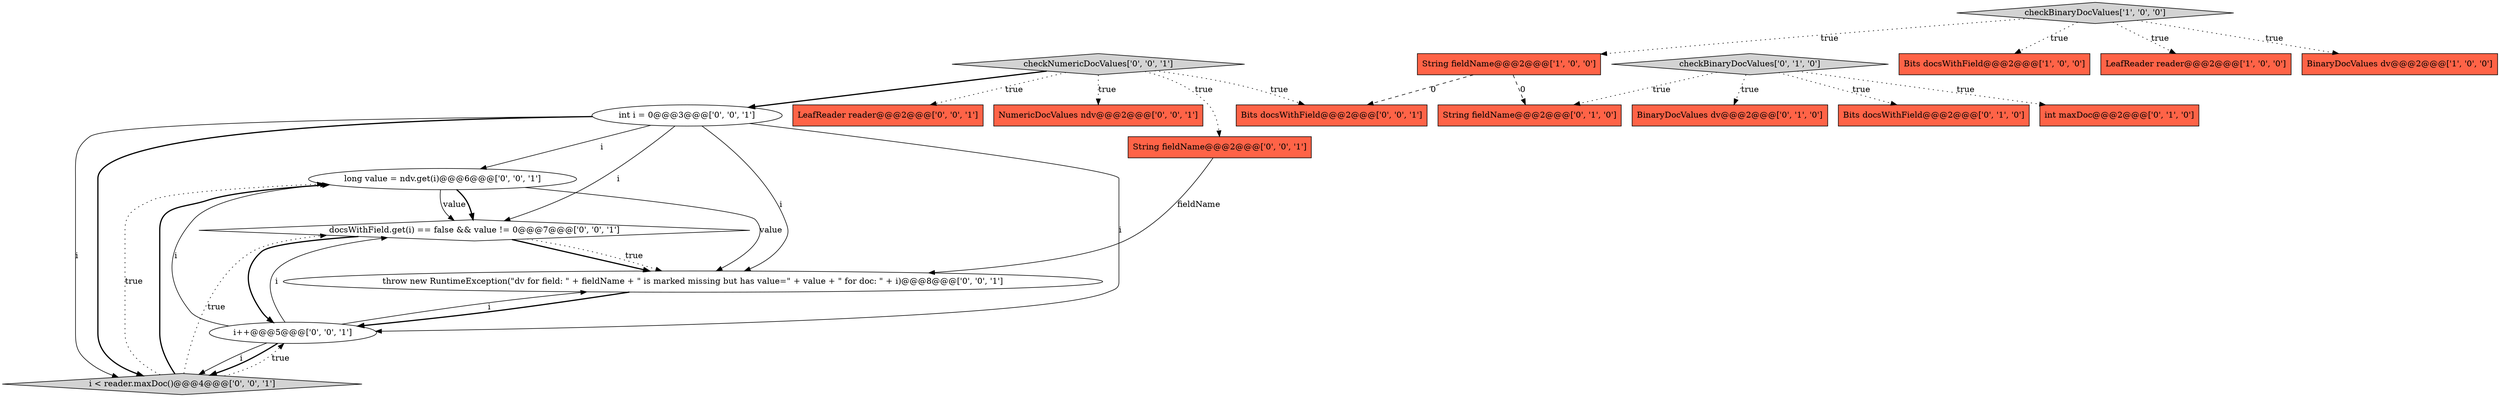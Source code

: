 digraph {
13 [style = filled, label = "long value = ndv.get(i)@@@6@@@['0', '0', '1']", fillcolor = white, shape = ellipse image = "AAA0AAABBB3BBB"];
0 [style = filled, label = "checkBinaryDocValues['1', '0', '0']", fillcolor = lightgray, shape = diamond image = "AAA0AAABBB1BBB"];
14 [style = filled, label = "LeafReader reader@@@2@@@['0', '0', '1']", fillcolor = tomato, shape = box image = "AAA0AAABBB3BBB"];
20 [style = filled, label = "docsWithField.get(i) == false && value != 0@@@7@@@['0', '0', '1']", fillcolor = white, shape = diamond image = "AAA0AAABBB3BBB"];
6 [style = filled, label = "Bits docsWithField@@@2@@@['0', '1', '0']", fillcolor = tomato, shape = box image = "AAA0AAABBB2BBB"];
18 [style = filled, label = "checkNumericDocValues['0', '0', '1']", fillcolor = lightgray, shape = diamond image = "AAA0AAABBB3BBB"];
12 [style = filled, label = "NumericDocValues ndv@@@2@@@['0', '0', '1']", fillcolor = tomato, shape = box image = "AAA0AAABBB3BBB"];
10 [style = filled, label = "i < reader.maxDoc()@@@4@@@['0', '0', '1']", fillcolor = lightgray, shape = diamond image = "AAA0AAABBB3BBB"];
9 [style = filled, label = "String fieldName@@@2@@@['0', '1', '0']", fillcolor = tomato, shape = box image = "AAA1AAABBB2BBB"];
19 [style = filled, label = "int i = 0@@@3@@@['0', '0', '1']", fillcolor = white, shape = ellipse image = "AAA0AAABBB3BBB"];
5 [style = filled, label = "int maxDoc@@@2@@@['0', '1', '0']", fillcolor = tomato, shape = box image = "AAA0AAABBB2BBB"];
7 [style = filled, label = "BinaryDocValues dv@@@2@@@['0', '1', '0']", fillcolor = tomato, shape = box image = "AAA0AAABBB2BBB"];
2 [style = filled, label = "Bits docsWithField@@@2@@@['1', '0', '0']", fillcolor = tomato, shape = box image = "AAA0AAABBB1BBB"];
3 [style = filled, label = "LeafReader reader@@@2@@@['1', '0', '0']", fillcolor = tomato, shape = box image = "AAA0AAABBB1BBB"];
15 [style = filled, label = "Bits docsWithField@@@2@@@['0', '0', '1']", fillcolor = tomato, shape = box image = "AAA0AAABBB3BBB"];
8 [style = filled, label = "checkBinaryDocValues['0', '1', '0']", fillcolor = lightgray, shape = diamond image = "AAA0AAABBB2BBB"];
1 [style = filled, label = "BinaryDocValues dv@@@2@@@['1', '0', '0']", fillcolor = tomato, shape = box image = "AAA0AAABBB1BBB"];
16 [style = filled, label = "throw new RuntimeException(\"dv for field: \" + fieldName + \" is marked missing but has value=\" + value + \" for doc: \" + i)@@@8@@@['0', '0', '1']", fillcolor = white, shape = ellipse image = "AAA0AAABBB3BBB"];
4 [style = filled, label = "String fieldName@@@2@@@['1', '0', '0']", fillcolor = tomato, shape = box image = "AAA1AAABBB1BBB"];
11 [style = filled, label = "String fieldName@@@2@@@['0', '0', '1']", fillcolor = tomato, shape = box image = "AAA0AAABBB3BBB"];
17 [style = filled, label = "i++@@@5@@@['0', '0', '1']", fillcolor = white, shape = ellipse image = "AAA0AAABBB3BBB"];
17->10 [style = bold, label=""];
20->17 [style = bold, label=""];
13->20 [style = solid, label="value"];
11->16 [style = solid, label="fieldName"];
19->10 [style = solid, label="i"];
0->4 [style = dotted, label="true"];
19->17 [style = solid, label="i"];
18->15 [style = dotted, label="true"];
18->19 [style = bold, label=""];
8->7 [style = dotted, label="true"];
19->10 [style = bold, label=""];
16->17 [style = bold, label=""];
13->16 [style = solid, label="value"];
18->14 [style = dotted, label="true"];
17->20 [style = solid, label="i"];
10->17 [style = dotted, label="true"];
19->20 [style = solid, label="i"];
4->9 [style = dashed, label="0"];
18->11 [style = dotted, label="true"];
18->12 [style = dotted, label="true"];
19->13 [style = solid, label="i"];
19->16 [style = solid, label="i"];
8->6 [style = dotted, label="true"];
17->16 [style = solid, label="i"];
20->16 [style = bold, label=""];
10->13 [style = dotted, label="true"];
17->13 [style = solid, label="i"];
8->5 [style = dotted, label="true"];
10->13 [style = bold, label=""];
10->20 [style = dotted, label="true"];
4->15 [style = dashed, label="0"];
0->3 [style = dotted, label="true"];
8->9 [style = dotted, label="true"];
0->2 [style = dotted, label="true"];
20->16 [style = dotted, label="true"];
0->1 [style = dotted, label="true"];
17->10 [style = solid, label="i"];
13->20 [style = bold, label=""];
}
